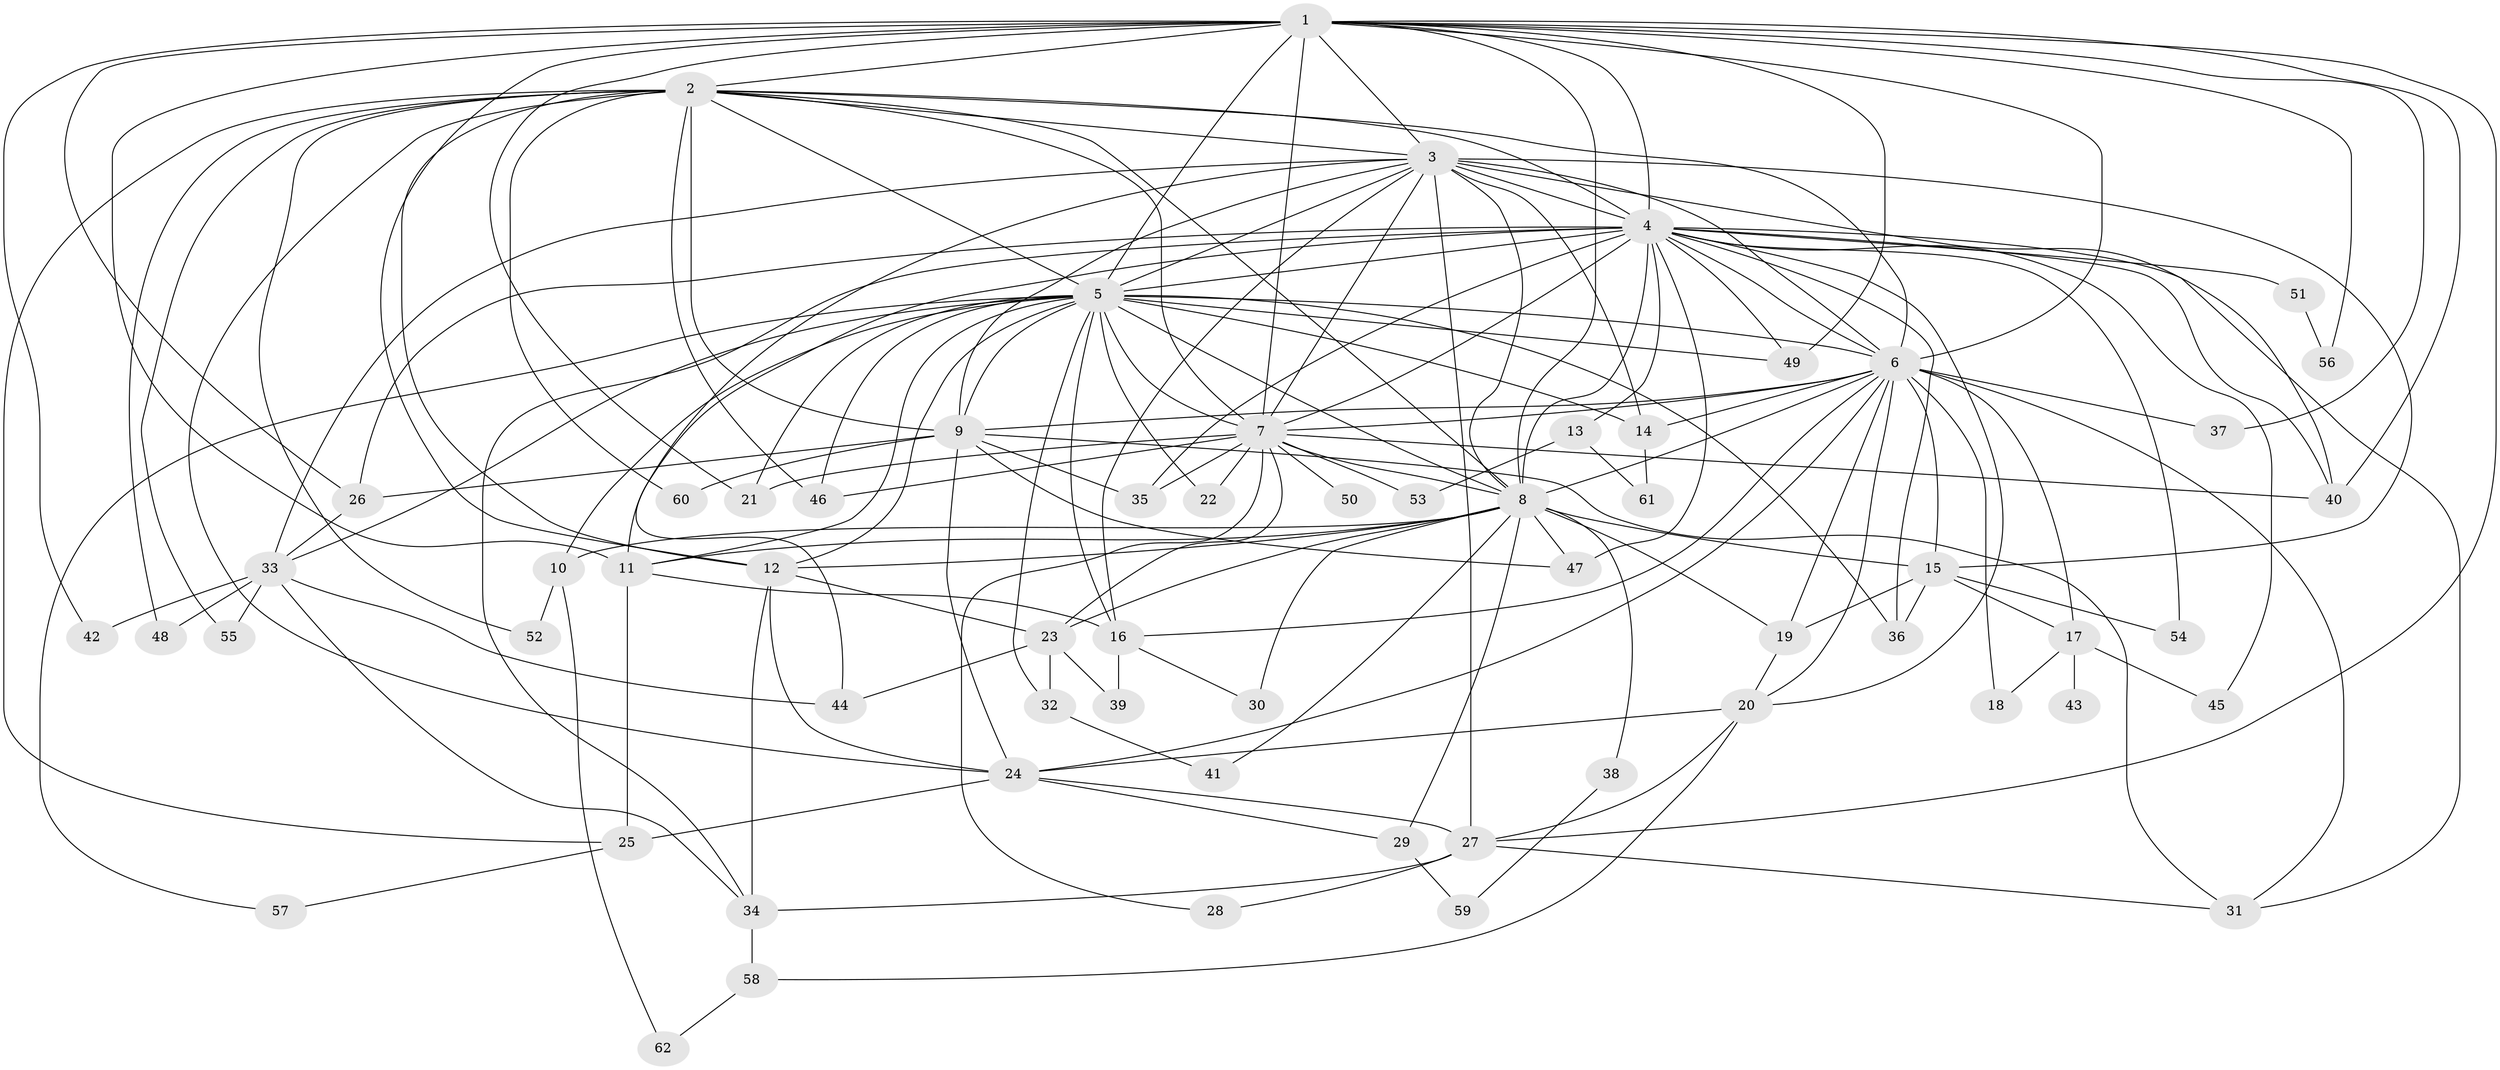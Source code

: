 // original degree distribution, {21: 0.016129032258064516, 29: 0.008064516129032258, 20: 0.024193548387096774, 27: 0.008064516129032258, 26: 0.008064516129032258, 22: 0.008064516129032258, 16: 0.008064516129032258, 2: 0.5564516129032258, 4: 0.10483870967741936, 6: 0.03225806451612903, 5: 0.04838709677419355, 3: 0.1532258064516129, 8: 0.016129032258064516, 7: 0.008064516129032258}
// Generated by graph-tools (version 1.1) at 2025/35/03/09/25 02:35:13]
// undirected, 62 vertices, 165 edges
graph export_dot {
graph [start="1"]
  node [color=gray90,style=filled];
  1;
  2;
  3;
  4;
  5;
  6;
  7;
  8;
  9;
  10;
  11;
  12;
  13;
  14;
  15;
  16;
  17;
  18;
  19;
  20;
  21;
  22;
  23;
  24;
  25;
  26;
  27;
  28;
  29;
  30;
  31;
  32;
  33;
  34;
  35;
  36;
  37;
  38;
  39;
  40;
  41;
  42;
  43;
  44;
  45;
  46;
  47;
  48;
  49;
  50;
  51;
  52;
  53;
  54;
  55;
  56;
  57;
  58;
  59;
  60;
  61;
  62;
  1 -- 2 [weight=2.0];
  1 -- 3 [weight=2.0];
  1 -- 4 [weight=1.0];
  1 -- 5 [weight=2.0];
  1 -- 6 [weight=2.0];
  1 -- 7 [weight=1.0];
  1 -- 8 [weight=1.0];
  1 -- 11 [weight=2.0];
  1 -- 12 [weight=1.0];
  1 -- 21 [weight=1.0];
  1 -- 26 [weight=1.0];
  1 -- 27 [weight=1.0];
  1 -- 37 [weight=1.0];
  1 -- 40 [weight=1.0];
  1 -- 42 [weight=1.0];
  1 -- 49 [weight=1.0];
  1 -- 56 [weight=1.0];
  2 -- 3 [weight=4.0];
  2 -- 4 [weight=2.0];
  2 -- 5 [weight=2.0];
  2 -- 6 [weight=5.0];
  2 -- 7 [weight=3.0];
  2 -- 8 [weight=2.0];
  2 -- 9 [weight=12.0];
  2 -- 12 [weight=2.0];
  2 -- 24 [weight=2.0];
  2 -- 25 [weight=2.0];
  2 -- 46 [weight=1.0];
  2 -- 48 [weight=1.0];
  2 -- 52 [weight=1.0];
  2 -- 55 [weight=1.0];
  2 -- 60 [weight=1.0];
  3 -- 4 [weight=3.0];
  3 -- 5 [weight=3.0];
  3 -- 6 [weight=2.0];
  3 -- 7 [weight=2.0];
  3 -- 8 [weight=3.0];
  3 -- 9 [weight=1.0];
  3 -- 14 [weight=1.0];
  3 -- 15 [weight=2.0];
  3 -- 16 [weight=1.0];
  3 -- 27 [weight=4.0];
  3 -- 33 [weight=2.0];
  3 -- 40 [weight=1.0];
  3 -- 44 [weight=1.0];
  4 -- 5 [weight=1.0];
  4 -- 6 [weight=1.0];
  4 -- 7 [weight=1.0];
  4 -- 8 [weight=1.0];
  4 -- 11 [weight=1.0];
  4 -- 13 [weight=1.0];
  4 -- 20 [weight=1.0];
  4 -- 26 [weight=1.0];
  4 -- 31 [weight=1.0];
  4 -- 34 [weight=1.0];
  4 -- 35 [weight=1.0];
  4 -- 36 [weight=1.0];
  4 -- 40 [weight=1.0];
  4 -- 45 [weight=1.0];
  4 -- 47 [weight=1.0];
  4 -- 49 [weight=1.0];
  4 -- 51 [weight=1.0];
  4 -- 54 [weight=1.0];
  5 -- 6 [weight=1.0];
  5 -- 7 [weight=2.0];
  5 -- 8 [weight=1.0];
  5 -- 9 [weight=1.0];
  5 -- 10 [weight=1.0];
  5 -- 11 [weight=1.0];
  5 -- 12 [weight=1.0];
  5 -- 14 [weight=1.0];
  5 -- 16 [weight=1.0];
  5 -- 21 [weight=1.0];
  5 -- 22 [weight=1.0];
  5 -- 32 [weight=1.0];
  5 -- 33 [weight=1.0];
  5 -- 36 [weight=1.0];
  5 -- 46 [weight=1.0];
  5 -- 49 [weight=1.0];
  5 -- 57 [weight=1.0];
  6 -- 7 [weight=2.0];
  6 -- 8 [weight=1.0];
  6 -- 9 [weight=1.0];
  6 -- 14 [weight=1.0];
  6 -- 15 [weight=1.0];
  6 -- 16 [weight=1.0];
  6 -- 17 [weight=1.0];
  6 -- 18 [weight=1.0];
  6 -- 19 [weight=1.0];
  6 -- 20 [weight=1.0];
  6 -- 24 [weight=2.0];
  6 -- 31 [weight=1.0];
  6 -- 37 [weight=1.0];
  7 -- 8 [weight=1.0];
  7 -- 21 [weight=1.0];
  7 -- 22 [weight=1.0];
  7 -- 23 [weight=1.0];
  7 -- 28 [weight=1.0];
  7 -- 35 [weight=1.0];
  7 -- 40 [weight=1.0];
  7 -- 46 [weight=1.0];
  7 -- 50 [weight=1.0];
  7 -- 53 [weight=1.0];
  8 -- 10 [weight=1.0];
  8 -- 11 [weight=1.0];
  8 -- 12 [weight=1.0];
  8 -- 15 [weight=1.0];
  8 -- 19 [weight=1.0];
  8 -- 23 [weight=1.0];
  8 -- 29 [weight=1.0];
  8 -- 30 [weight=1.0];
  8 -- 38 [weight=1.0];
  8 -- 41 [weight=1.0];
  8 -- 47 [weight=1.0];
  9 -- 24 [weight=1.0];
  9 -- 26 [weight=1.0];
  9 -- 31 [weight=1.0];
  9 -- 35 [weight=1.0];
  9 -- 47 [weight=1.0];
  9 -- 60 [weight=1.0];
  10 -- 52 [weight=1.0];
  10 -- 62 [weight=1.0];
  11 -- 16 [weight=1.0];
  11 -- 25 [weight=5.0];
  12 -- 23 [weight=1.0];
  12 -- 24 [weight=4.0];
  12 -- 34 [weight=2.0];
  13 -- 53 [weight=1.0];
  13 -- 61 [weight=1.0];
  14 -- 61 [weight=1.0];
  15 -- 17 [weight=1.0];
  15 -- 19 [weight=1.0];
  15 -- 36 [weight=1.0];
  15 -- 54 [weight=1.0];
  16 -- 30 [weight=1.0];
  16 -- 39 [weight=1.0];
  17 -- 18 [weight=1.0];
  17 -- 43 [weight=1.0];
  17 -- 45 [weight=1.0];
  19 -- 20 [weight=1.0];
  20 -- 24 [weight=1.0];
  20 -- 27 [weight=1.0];
  20 -- 58 [weight=1.0];
  23 -- 32 [weight=1.0];
  23 -- 39 [weight=1.0];
  23 -- 44 [weight=1.0];
  24 -- 25 [weight=1.0];
  24 -- 27 [weight=1.0];
  24 -- 29 [weight=1.0];
  25 -- 57 [weight=1.0];
  26 -- 33 [weight=1.0];
  27 -- 28 [weight=1.0];
  27 -- 31 [weight=1.0];
  27 -- 34 [weight=1.0];
  29 -- 59 [weight=1.0];
  32 -- 41 [weight=1.0];
  33 -- 34 [weight=1.0];
  33 -- 42 [weight=1.0];
  33 -- 44 [weight=1.0];
  33 -- 48 [weight=1.0];
  33 -- 55 [weight=1.0];
  34 -- 58 [weight=1.0];
  38 -- 59 [weight=1.0];
  51 -- 56 [weight=1.0];
  58 -- 62 [weight=1.0];
}
